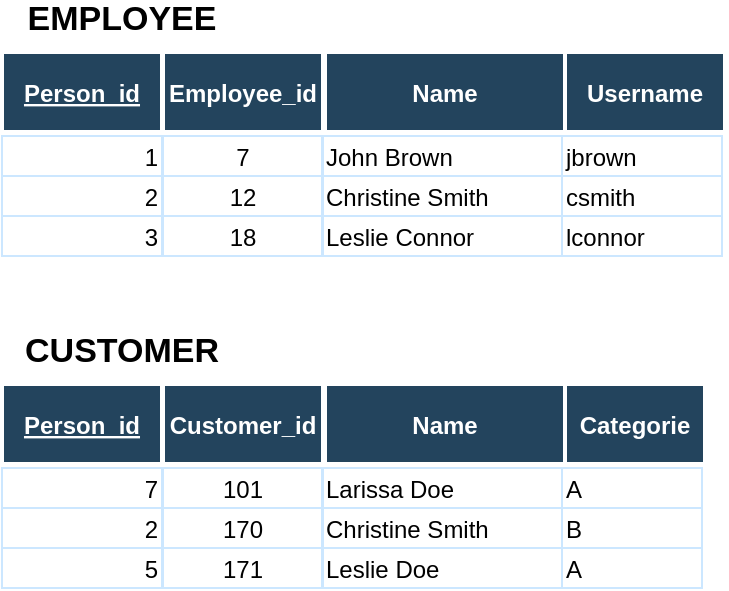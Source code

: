 <mxfile version="12.2.2" type="device" pages="1"><diagram name="Page-1" id="8378b5f6-a2b2-b727-a746-972ab9d02e00"><mxGraphModel dx="1092" dy="989" grid="1" gridSize="10" guides="1" tooltips="1" connect="0" arrows="1" fold="1" page="1" pageScale="1.5" pageWidth="1169" pageHeight="827" background="#ffffff" math="0" shadow="0"><root><mxCell id="0"/><mxCell id="1" parent="0"/><mxCell id="mhiVVHJ8IdxQYgoJ9508-118" value="John Brown" style="align=left;strokeColor=#CCE7FF;fillColor=none;" parent="1" vertex="1"><mxGeometry x="210" y="102" width="120" height="20" as="geometry"/></mxCell><mxCell id="mhiVVHJ8IdxQYgoJ9508-122" value="Christine Smith" style="align=left;strokeColor=#CCE7FF;fillColor=none;" parent="1" vertex="1"><mxGeometry x="210" y="122" width="120" height="20" as="geometry"/></mxCell><mxCell id="mhiVVHJ8IdxQYgoJ9508-130" value="Leslie Connor" style="align=left;strokeColor=#CCE7FF;fillColor=none;" parent="1" vertex="1"><mxGeometry x="210" y="142" width="120" height="20" as="geometry"/></mxCell><mxCell id="mhiVVHJ8IdxQYgoJ9508-134" value="Name" style="fillColor=#23445D;strokeColor=#FFFFFF;strokeWidth=2;fontColor=#FFFFFF;fontStyle=1" parent="1" vertex="1"><mxGeometry x="211.5" y="60" width="120" height="40" as="geometry"/></mxCell><mxCell id="mhiVVHJ8IdxQYgoJ9508-144" value="7" style="strokeColor=#CCE7FF;fillColor=none;" parent="1" vertex="1"><mxGeometry x="130.5" y="102" width="80.0" height="20" as="geometry"/></mxCell><mxCell id="mhiVVHJ8IdxQYgoJ9508-145" value="12" style="strokeColor=#CCE7FF;fillColor=none;" parent="1" vertex="1"><mxGeometry x="130.5" y="122.0" width="80.0" height="20" as="geometry"/></mxCell><mxCell id="mhiVVHJ8IdxQYgoJ9508-147" value="18" style="strokeColor=#CCE7FF;fillColor=none;" parent="1" vertex="1"><mxGeometry x="130.5" y="142.0" width="80.0" height="20" as="geometry"/></mxCell><mxCell id="mhiVVHJ8IdxQYgoJ9508-148" value="Employee_id" style="fillColor=#23445D;strokeColor=#FFFFFF;strokeWidth=2;fontColor=#FFFFFF;fontStyle=1" parent="1" vertex="1"><mxGeometry x="130.5" y="60.0" width="80.0" height="40.0" as="geometry"/></mxCell><mxCell id="mhiVVHJ8IdxQYgoJ9508-158" value="EMPLOYEE" style="text;html=1;strokeColor=none;fillColor=none;align=center;verticalAlign=middle;whiteSpace=wrap;rounded=0;strokeWidth=3;fontStyle=1;fontSize=17;" parent="1" vertex="1"><mxGeometry x="70" y="34" width="80" height="20" as="geometry"/></mxCell><mxCell id="0Bqzr0rob_NZP33wimhm-7" value="1" style="strokeColor=#CCE7FF;fillColor=none;align=right;" parent="1" vertex="1"><mxGeometry x="50" y="102" width="80.0" height="20" as="geometry"/></mxCell><mxCell id="0Bqzr0rob_NZP33wimhm-8" value="2" style="strokeColor=#CCE7FF;fillColor=none;align=right;" parent="1" vertex="1"><mxGeometry x="50.0" y="122.0" width="80.0" height="20" as="geometry"/></mxCell><mxCell id="0Bqzr0rob_NZP33wimhm-9" value="3" style="strokeColor=#CCE7FF;fillColor=none;align=right;" parent="1" vertex="1"><mxGeometry x="50.0" y="142.0" width="80.0" height="20" as="geometry"/></mxCell><mxCell id="0Bqzr0rob_NZP33wimhm-10" value="Person_id" style="fillColor=#23445D;strokeColor=#FFFFFF;strokeWidth=2;fontColor=#FFFFFF;fontStyle=5" parent="1" vertex="1"><mxGeometry x="50" y="60.0" width="80.0" height="40.0" as="geometry"/></mxCell><mxCell id="zMme3J5IjIN1MoRIbyw8-4" value="jbrown" style="align=left;strokeColor=#CCE7FF;fillColor=none;" parent="1" vertex="1"><mxGeometry x="330" y="102" width="80" height="20" as="geometry"/></mxCell><mxCell id="zMme3J5IjIN1MoRIbyw8-5" value="csmith" style="align=left;strokeColor=#CCE7FF;fillColor=none;" parent="1" vertex="1"><mxGeometry x="330" y="122" width="80" height="20" as="geometry"/></mxCell><mxCell id="zMme3J5IjIN1MoRIbyw8-6" value="lconnor" style="align=left;strokeColor=#CCE7FF;fillColor=none;" parent="1" vertex="1"><mxGeometry x="330" y="142" width="80" height="20" as="geometry"/></mxCell><mxCell id="zMme3J5IjIN1MoRIbyw8-7" value="Username" style="fillColor=#23445D;strokeColor=#FFFFFF;strokeWidth=2;fontColor=#FFFFFF;fontStyle=1" parent="1" vertex="1"><mxGeometry x="331.5" y="60" width="80" height="40" as="geometry"/></mxCell><mxCell id="zMme3J5IjIN1MoRIbyw8-10" value="Larissa Doe" style="align=left;strokeColor=#CCE7FF;fillColor=none;" parent="1" vertex="1"><mxGeometry x="210" y="268" width="120" height="20" as="geometry"/></mxCell><mxCell id="zMme3J5IjIN1MoRIbyw8-11" value="Christine Smith" style="align=left;strokeColor=#CCE7FF;fillColor=none;" parent="1" vertex="1"><mxGeometry x="210" y="288" width="120" height="20" as="geometry"/></mxCell><mxCell id="zMme3J5IjIN1MoRIbyw8-12" value="Leslie Doe" style="align=left;strokeColor=#CCE7FF;fillColor=none;" parent="1" vertex="1"><mxGeometry x="210" y="308" width="120" height="20" as="geometry"/></mxCell><mxCell id="zMme3J5IjIN1MoRIbyw8-13" value="Name" style="fillColor=#23445D;strokeColor=#FFFFFF;strokeWidth=2;fontColor=#FFFFFF;fontStyle=1" parent="1" vertex="1"><mxGeometry x="211.5" y="226" width="120" height="40" as="geometry"/></mxCell><mxCell id="zMme3J5IjIN1MoRIbyw8-14" value="101" style="strokeColor=#CCE7FF;fillColor=none;" parent="1" vertex="1"><mxGeometry x="130.5" y="268" width="80.0" height="20" as="geometry"/></mxCell><mxCell id="zMme3J5IjIN1MoRIbyw8-15" value="170" style="strokeColor=#CCE7FF;fillColor=none;" parent="1" vertex="1"><mxGeometry x="130.5" y="288.0" width="80.0" height="20" as="geometry"/></mxCell><mxCell id="zMme3J5IjIN1MoRIbyw8-16" value="171" style="strokeColor=#CCE7FF;fillColor=none;" parent="1" vertex="1"><mxGeometry x="130.5" y="308.0" width="80.0" height="20" as="geometry"/></mxCell><mxCell id="zMme3J5IjIN1MoRIbyw8-17" value="Customer_id" style="fillColor=#23445D;strokeColor=#FFFFFF;strokeWidth=2;fontColor=#FFFFFF;fontStyle=1" parent="1" vertex="1"><mxGeometry x="130.5" y="226.0" width="80.0" height="40.0" as="geometry"/></mxCell><mxCell id="zMme3J5IjIN1MoRIbyw8-18" value="CUSTOMER" style="text;html=1;strokeColor=none;fillColor=none;align=center;verticalAlign=middle;whiteSpace=wrap;rounded=0;strokeWidth=3;fontStyle=1;fontSize=17;" parent="1" vertex="1"><mxGeometry x="70" y="200" width="80" height="20" as="geometry"/></mxCell><mxCell id="zMme3J5IjIN1MoRIbyw8-19" value="7" style="strokeColor=#CCE7FF;fillColor=none;align=right;" parent="1" vertex="1"><mxGeometry x="50" y="268" width="80.0" height="20" as="geometry"/></mxCell><mxCell id="zMme3J5IjIN1MoRIbyw8-20" value="2" style="strokeColor=#CCE7FF;fillColor=none;align=right;" parent="1" vertex="1"><mxGeometry x="50.0" y="288.0" width="80.0" height="20" as="geometry"/></mxCell><mxCell id="zMme3J5IjIN1MoRIbyw8-21" value="5" style="strokeColor=#CCE7FF;fillColor=none;align=right;" parent="1" vertex="1"><mxGeometry x="50.0" y="308.0" width="80.0" height="20" as="geometry"/></mxCell><mxCell id="zMme3J5IjIN1MoRIbyw8-22" value="Person_id" style="fillColor=#23445D;strokeColor=#FFFFFF;strokeWidth=2;fontColor=#FFFFFF;fontStyle=5" parent="1" vertex="1"><mxGeometry x="50" y="226.0" width="80.0" height="40.0" as="geometry"/></mxCell><mxCell id="zMme3J5IjIN1MoRIbyw8-23" value="A" style="align=left;strokeColor=#CCE7FF;fillColor=none;" parent="1" vertex="1"><mxGeometry x="330" y="268" width="70" height="20" as="geometry"/></mxCell><mxCell id="zMme3J5IjIN1MoRIbyw8-24" value="B" style="align=left;strokeColor=#CCE7FF;fillColor=none;" parent="1" vertex="1"><mxGeometry x="330" y="288" width="70" height="20" as="geometry"/></mxCell><mxCell id="zMme3J5IjIN1MoRIbyw8-25" value="A" style="align=left;strokeColor=#CCE7FF;fillColor=none;" parent="1" vertex="1"><mxGeometry x="330" y="308" width="70" height="20" as="geometry"/></mxCell><mxCell id="zMme3J5IjIN1MoRIbyw8-26" value="Categorie" style="fillColor=#23445D;strokeColor=#FFFFFF;strokeWidth=2;fontColor=#FFFFFF;fontStyle=1" parent="1" vertex="1"><mxGeometry x="331.5" y="226" width="70" height="40" as="geometry"/></mxCell></root></mxGraphModel></diagram></mxfile>